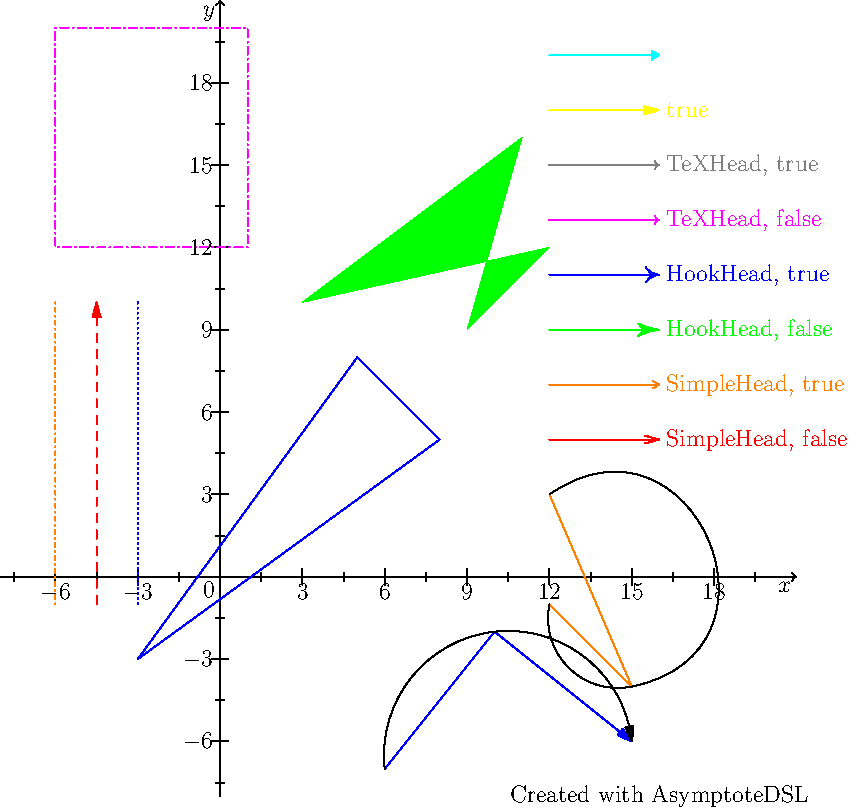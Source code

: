 size(15cm, 15cm);
draw((0.0,-8.0) -- (0.0,21.0), arrow = Arrow(TeXHead), black);
draw((-8.0,0.0) -- (21.0,0.0), arrow = Arrow(TeXHead), black);
label("$x$", (21.0,0.0), align = SW, black);
label("$y$", (0.0,21.0), align = SW, black);
draw((0.29,3.0) -- (-0.29,3.0), black);
draw((3.0,0.29) -- (3.0,-0.29), black);
label("$3$", (0.0,3.0), align = W, black);
label("$3$", (3.0,0.0), align = S, black);
draw((0.29,6.0) -- (-0.29,6.0), black);
draw((6.0,0.29) -- (6.0,-0.29), black);
label("$6$", (0.0,6.0), align = W, black);
label("$6$", (6.0,0.0), align = S, black);
draw((0.29,9.0) -- (-0.29,9.0), black);
draw((9.0,0.29) -- (9.0,-0.29), black);
label("$9$", (0.0,9.0), align = W, black);
label("$9$", (9.0,0.0), align = S, black);
draw((0.29,12.0) -- (-0.29,12.0), black);
draw((12.0,0.29) -- (12.0,-0.29), black);
label("$12$", (0.0,12.0), align = W, black);
label("$12$", (12.0,0.0), align = S, black);
draw((0.29,15.0) -- (-0.29,15.0), black);
draw((15.0,0.29) -- (15.0,-0.29), black);
label("$15$", (0.0,15.0), align = W, black);
label("$15$", (15.0,0.0), align = S, black);
draw((0.29,18.0) -- (-0.29,18.0), black);
draw((18.0,0.29) -- (18.0,-0.29), black);
label("$18$", (0.0,18.0), align = W, black);
label("$18$", (18.0,0.0), align = S, black);
draw((0.29,-3.0) -- (-0.29,-3.0), black);
draw((-3.0,0.29) -- (-3.0,-0.29), black);
label("$-3$", (0.0,-3.0), align = W, black);
label("$-3$", (-3.0,0.0), align = S, black);
draw((0.29,-6.0) -- (-0.29,-6.0), black);
draw((-6.0,0.29) -- (-6.0,-0.29), black);
label("$-6$", (0.0,-6.0), align = W, black);
label("$-6$", (-6.0,0.0), align = S, black);
label("$0$", (0.0,0.0), align = SW, black);
draw((0.145,1.5) -- (-0.145,1.5), black);
draw((1.5,0.145) -- (1.5,-0.145), black);
draw((0.145,3.0) -- (-0.145,3.0), black);
draw((3.0,0.145) -- (3.0,-0.145), black);
draw((0.145,4.5) -- (-0.145,4.5), black);
draw((4.5,0.145) -- (4.5,-0.145), black);
draw((0.145,6.0) -- (-0.145,6.0), black);
draw((6.0,0.145) -- (6.0,-0.145), black);
draw((0.145,7.5) -- (-0.145,7.5), black);
draw((7.5,0.145) -- (7.5,-0.145), black);
draw((0.145,9.0) -- (-0.145,9.0), black);
draw((9.0,0.145) -- (9.0,-0.145), black);
draw((0.145,10.5) -- (-0.145,10.5), black);
draw((10.5,0.145) -- (10.5,-0.145), black);
draw((0.145,12.0) -- (-0.145,12.0), black);
draw((12.0,0.145) -- (12.0,-0.145), black);
draw((0.145,13.5) -- (-0.145,13.5), black);
draw((13.5,0.145) -- (13.5,-0.145), black);
draw((0.145,15.0) -- (-0.145,15.0), black);
draw((15.0,0.145) -- (15.0,-0.145), black);
draw((0.145,16.5) -- (-0.145,16.5), black);
draw((16.5,0.145) -- (16.5,-0.145), black);
draw((0.145,18.0) -- (-0.145,18.0), black);
draw((18.0,0.145) -- (18.0,-0.145), black);
draw((0.145,19.5) -- (-0.145,19.5), black);
draw((19.5,0.145) -- (19.5,-0.145), black);
draw((0.145,-1.5) -- (-0.145,-1.5), black);
draw((-1.5,0.145) -- (-1.5,-0.145), black);
draw((0.145,-3.0) -- (-0.145,-3.0), black);
draw((-3.0,0.145) -- (-3.0,-0.145), black);
draw((0.145,-4.5) -- (-0.145,-4.5), black);
draw((-4.5,0.145) -- (-4.5,-0.145), black);
draw((0.145,-6.0) -- (-0.145,-6.0), black);
draw((-6.0,0.145) -- (-6.0,-0.145), black);
draw((0.145,-7.5) -- (-0.145,-7.5), black);
draw((-7.5,0.145) -- (-7.5,-0.145), black);
draw((-3.0,-3.0) -- (5.0,8.0) -- (8.0,5.0)--cycle, blue);
fill((9.0,9.0) -- (11.0,16.0) -- (3.0,10.0) -- (12.0,12.0)--cycle, green);
draw((12.0,-1.0) -- (15.0,-4.0) -- (12.0,3.0), orange);
draw((12.0,-1.0) .. (15.0,-4.0) .. (12.0,3.0), black);
draw((-4.5,-1.0) -- (-4.5,10.0), arrow = Arrow(), red+linetype("8 8"));
draw((-3.0,-1.0) -- (-3.0,10.0), blue+linetype("1 4"));
draw((-6.0,-1.0) -- (-6.0,10.0), orange+linetype("1 4 4 4"));
draw((6.0,-7.0) -- (10.0,-2.0) -- (15.0,-6.0), arrow = Arrow(), blue);
draw((6.0,-7.0) .. (10.0,-2.0) .. (15.0,-6.0), arrow = Arrow(), black);
draw((12.0,5.0) -- (16.0,5.0), arrow = Arrow(SimpleHead), red);
label("SimpleHead, false", (16.0,5.0), align = E, red);
draw((12.0,7.0) -- (16.0,7.0), arrow = ArcArrow(SimpleHead), orange);
label("SimpleHead, true", (16.0,7.0), align = E, orange);
draw((12.0,9.0) -- (16.0,9.0), arrow = Arrow(HookHead), green);
label("HookHead, false", (16.0,9.0), align = E, green);
draw((12.0,11.0) -- (16.0,11.0), arrow = ArcArrow(HookHead), blue);
label("HookHead, true", (16.0,11.0), align = E, blue);
draw((12.0,13.0) -- (16.0,13.0), arrow = Arrow(TeXHead), magenta);
label("TeXHead, false", (16.0,13.0), align = E, magenta);
draw((12.0,15.0) -- (16.0,15.0), arrow = ArcArrow(TeXHead), gray);
label("TeXHead, true", (16.0,15.0), align = E, gray);
draw((12.0,17.0) -- (16.0,17.0), arrow = Arrow(), yellow);
label("true", (16.0,17.0), align = E, yellow);
draw((12.0,19.0) -- (16.0,19.0), arrow = ArcArrow(), cyan);
label("", (16.0,19.0), align = E, cyan);
draw((-6.0,20.0) -- (1.0,20.0) -- (1.0,12.0) -- (-6.0,12.0)--cycle, magenta+linetype("1 4 8 4"));
label("Created with AsymptoteDSL", (16.0,-8.0), align = NoAlign, black);
